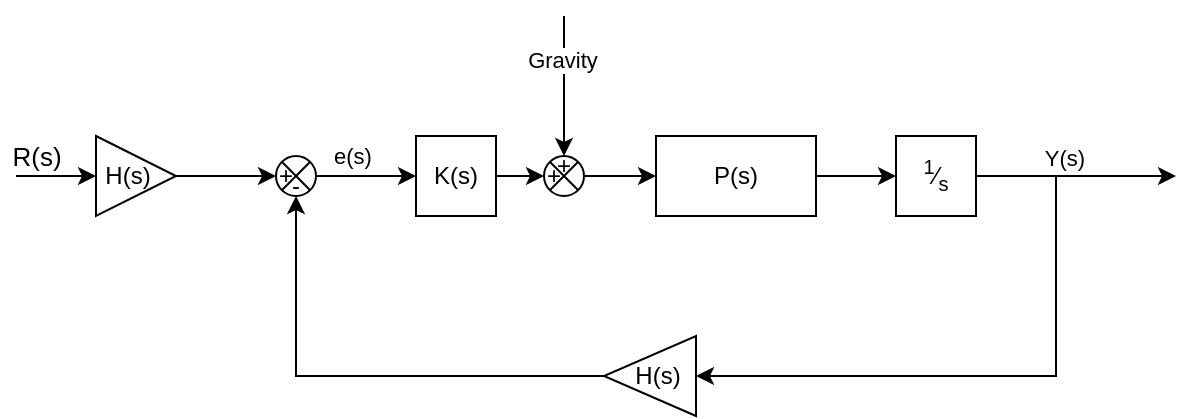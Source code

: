 <mxfile version="22.0.0" type="github">
  <diagram name="Page-1" id="ZImb_MyYqYFxsvIHfjOj">
    <mxGraphModel dx="550" dy="294" grid="1" gridSize="10" guides="1" tooltips="1" connect="1" arrows="1" fold="1" page="1" pageScale="1" pageWidth="827" pageHeight="1169" math="0" shadow="0">
      <root>
        <mxCell id="0" />
        <mxCell id="1" parent="0" />
        <mxCell id="VeYQora-GTSYb9Arf-ad-19" style="edgeStyle=orthogonalEdgeStyle;rounded=0;orthogonalLoop=1;jettySize=auto;html=1;exitX=1;exitY=0.5;exitDx=0;exitDy=0;entryX=0;entryY=0.5;entryDx=0;entryDy=0;" parent="1" source="VeYQora-GTSYb9Arf-ad-14" target="VeYQora-GTSYb9Arf-ad-15" edge="1">
          <mxGeometry relative="1" as="geometry" />
        </mxCell>
        <mxCell id="VeYQora-GTSYb9Arf-ad-14" value="P(s)" style="rounded=0;whiteSpace=wrap;html=1;" parent="1" vertex="1">
          <mxGeometry x="440" y="120" width="80" height="40" as="geometry" />
        </mxCell>
        <mxCell id="VeYQora-GTSYb9Arf-ad-17" style="edgeStyle=orthogonalEdgeStyle;rounded=0;orthogonalLoop=1;jettySize=auto;html=1;exitX=1;exitY=0.5;exitDx=0;exitDy=0;" parent="1" source="VeYQora-GTSYb9Arf-ad-15" edge="1">
          <mxGeometry relative="1" as="geometry">
            <mxPoint x="700" y="140" as="targetPoint" />
          </mxGeometry>
        </mxCell>
        <mxCell id="VeYQora-GTSYb9Arf-ad-38" value="Y(s)" style="edgeLabel;html=1;align=center;verticalAlign=middle;resizable=0;points=[];" parent="VeYQora-GTSYb9Arf-ad-17" vertex="1" connectable="0">
          <mxGeometry x="0.319" y="-2" relative="1" as="geometry">
            <mxPoint x="-22" y="-12" as="offset" />
          </mxGeometry>
        </mxCell>
        <mxCell id="VeYQora-GTSYb9Arf-ad-15" value="&lt;sup&gt;1&lt;/sup&gt;⁄&lt;sub&gt;s&lt;/sub&gt;" style="rounded=0;whiteSpace=wrap;html=1;" parent="1" vertex="1">
          <mxGeometry x="560" y="120" width="40" height="40" as="geometry" />
        </mxCell>
        <mxCell id="VeYQora-GTSYb9Arf-ad-20" style="edgeStyle=orthogonalEdgeStyle;rounded=0;orthogonalLoop=1;jettySize=auto;html=1;exitX=1;exitY=0.5;exitDx=0;exitDy=0;entryX=0;entryY=0.5;entryDx=0;entryDy=0;" parent="1" source="GzABox_54VeWQpShstAt-4" target="VeYQora-GTSYb9Arf-ad-14" edge="1">
          <mxGeometry relative="1" as="geometry">
            <mxPoint x="414.0" y="140" as="sourcePoint" />
          </mxGeometry>
        </mxCell>
        <mxCell id="VeYQora-GTSYb9Arf-ad-16" value="K(s)" style="rounded=0;whiteSpace=wrap;html=1;" parent="1" vertex="1">
          <mxGeometry x="320" y="120" width="40" height="40" as="geometry" />
        </mxCell>
        <mxCell id="VeYQora-GTSYb9Arf-ad-22" style="edgeStyle=orthogonalEdgeStyle;rounded=0;orthogonalLoop=1;jettySize=auto;html=1;entryX=0.5;entryY=1;entryDx=0;entryDy=0;exitX=1;exitY=0.5;exitDx=0;exitDy=0;" parent="1" source="VeYQora-GTSYb9Arf-ad-31" target="GzABox_54VeWQpShstAt-3" edge="1">
          <mxGeometry relative="1" as="geometry">
            <mxPoint x="400" y="261" as="sourcePoint" />
            <mxPoint x="260" y="160.0" as="targetPoint" />
          </mxGeometry>
        </mxCell>
        <mxCell id="VeYQora-GTSYb9Arf-ad-23" style="edgeStyle=orthogonalEdgeStyle;rounded=0;orthogonalLoop=1;jettySize=auto;html=1;exitX=1;exitY=0.5;exitDx=0;exitDy=0;entryX=0;entryY=0.5;entryDx=0;entryDy=0;" parent="1" source="GzABox_54VeWQpShstAt-1" target="VeYQora-GTSYb9Arf-ad-16" edge="1">
          <mxGeometry relative="1" as="geometry">
            <mxPoint x="280" y="140.0" as="sourcePoint" />
          </mxGeometry>
        </mxCell>
        <mxCell id="GzABox_54VeWQpShstAt-6" value="e(s)" style="edgeLabel;html=1;align=center;verticalAlign=middle;resizable=0;points=[];" vertex="1" connectable="0" parent="VeYQora-GTSYb9Arf-ad-23">
          <mxGeometry x="-0.275" y="-1" relative="1" as="geometry">
            <mxPoint y="-11" as="offset" />
          </mxGeometry>
        </mxCell>
        <mxCell id="VeYQora-GTSYb9Arf-ad-24" value="" style="endArrow=classic;html=1;rounded=0;entryX=0;entryY=0.5;entryDx=0;entryDy=0;" parent="1" target="VeYQora-GTSYb9Arf-ad-31" edge="1">
          <mxGeometry width="50" height="50" relative="1" as="geometry">
            <mxPoint x="640" y="140" as="sourcePoint" />
            <mxPoint x="590" y="250" as="targetPoint" />
            <Array as="points">
              <mxPoint x="640" y="240" />
            </Array>
          </mxGeometry>
        </mxCell>
        <mxCell id="VeYQora-GTSYb9Arf-ad-25" value="" style="endArrow=classic;html=1;rounded=0;entryX=0;entryY=0.5;entryDx=0;entryDy=0;" parent="1" target="GzABox_54VeWQpShstAt-2" edge="1" source="VeYQora-GTSYb9Arf-ad-26">
          <mxGeometry width="50" height="50" relative="1" as="geometry">
            <mxPoint x="160" y="140" as="sourcePoint" />
            <mxPoint x="240" y="140.0" as="targetPoint" />
          </mxGeometry>
        </mxCell>
        <mxCell id="VeYQora-GTSYb9Arf-ad-31" value="H(s)" style="triangle;whiteSpace=wrap;html=1;rotation=0;verticalAlign=middle;movable=1;resizable=1;rotatable=1;deletable=1;editable=1;locked=0;connectable=1;direction=west;spacingRight=-3;spacingLeft=5;" parent="1" vertex="1">
          <mxGeometry x="414" y="220" width="46" height="40" as="geometry" />
        </mxCell>
        <mxCell id="VeYQora-GTSYb9Arf-ad-33" value="" style="edgeStyle=orthogonalEdgeStyle;rounded=0;orthogonalLoop=1;jettySize=auto;html=1;exitX=1;exitY=0.5;exitDx=0;exitDy=0;entryX=0;entryY=0.5;entryDx=0;entryDy=0;" parent="1" source="VeYQora-GTSYb9Arf-ad-16" target="VeYQora-GTSYb9Arf-ad-40" edge="1">
          <mxGeometry relative="1" as="geometry">
            <mxPoint x="360" y="140" as="sourcePoint" />
            <mxPoint x="374.0" y="140" as="targetPoint" />
          </mxGeometry>
        </mxCell>
        <mxCell id="VeYQora-GTSYb9Arf-ad-34" value="" style="endArrow=classic;html=1;rounded=0;entryX=0.5;entryY=0;entryDx=0;entryDy=0;" parent="1" target="VeYQora-GTSYb9Arf-ad-41" edge="1">
          <mxGeometry width="50" height="50" relative="1" as="geometry">
            <mxPoint x="394" y="60" as="sourcePoint" />
            <mxPoint x="394" y="120" as="targetPoint" />
          </mxGeometry>
        </mxCell>
        <mxCell id="VeYQora-GTSYb9Arf-ad-35" value="Gravity" style="edgeLabel;html=1;align=center;verticalAlign=middle;resizable=0;points=[];" parent="VeYQora-GTSYb9Arf-ad-34" vertex="1" connectable="0">
          <mxGeometry x="-0.367" y="-1" relative="1" as="geometry">
            <mxPoint as="offset" />
          </mxGeometry>
        </mxCell>
        <mxCell id="VeYQora-GTSYb9Arf-ad-36" value="" style="endArrow=classic;html=1;rounded=0;entryX=0;entryY=0.5;entryDx=0;entryDy=0;" parent="1" edge="1" target="VeYQora-GTSYb9Arf-ad-26">
          <mxGeometry width="50" height="50" relative="1" as="geometry">
            <mxPoint x="120" y="140" as="sourcePoint" />
            <mxPoint x="120" y="140" as="targetPoint" />
          </mxGeometry>
        </mxCell>
        <mxCell id="VeYQora-GTSYb9Arf-ad-37" value="R(s)" style="edgeLabel;html=1;align=center;verticalAlign=middle;resizable=0;points=[];fontSize=13;" parent="VeYQora-GTSYb9Arf-ad-36" vertex="1" connectable="0">
          <mxGeometry x="-0.05" relative="1" as="geometry">
            <mxPoint x="-9" y="-10" as="offset" />
          </mxGeometry>
        </mxCell>
        <mxCell id="GzABox_54VeWQpShstAt-1" value="" style="shape=sumEllipse;perimeter=ellipsePerimeter;whiteSpace=wrap;html=1;backgroundOutline=1;" vertex="1" parent="1">
          <mxGeometry x="250" y="130" width="20" height="20" as="geometry" />
        </mxCell>
        <mxCell id="GzABox_54VeWQpShstAt-2" value="+" style="text;strokeColor=none;align=center;fillColor=none;html=1;verticalAlign=middle;whiteSpace=wrap;rounded=0;" vertex="1" parent="1">
          <mxGeometry x="250" y="135" width="10" height="10" as="geometry" />
        </mxCell>
        <mxCell id="GzABox_54VeWQpShstAt-3" value="-" style="text;strokeColor=none;align=center;fillColor=none;html=1;verticalAlign=middle;whiteSpace=wrap;rounded=0;" vertex="1" parent="1">
          <mxGeometry x="255" y="140" width="10" height="10" as="geometry" />
        </mxCell>
        <mxCell id="GzABox_54VeWQpShstAt-4" value="" style="shape=sumEllipse;perimeter=ellipsePerimeter;whiteSpace=wrap;html=1;backgroundOutline=1;" vertex="1" parent="1">
          <mxGeometry x="384" y="130" width="20" height="20" as="geometry" />
        </mxCell>
        <mxCell id="VeYQora-GTSYb9Arf-ad-40" value="+" style="text;strokeColor=none;align=center;fillColor=none;html=1;verticalAlign=middle;whiteSpace=wrap;rounded=0;" parent="1" vertex="1">
          <mxGeometry x="384" y="135" width="10" height="10" as="geometry" />
        </mxCell>
        <mxCell id="VeYQora-GTSYb9Arf-ad-41" value="+" style="text;strokeColor=none;align=center;fillColor=none;html=1;verticalAlign=middle;whiteSpace=wrap;rounded=0;" parent="1" vertex="1">
          <mxGeometry x="389" y="130" width="10" height="10" as="geometry" />
        </mxCell>
        <mxCell id="GzABox_54VeWQpShstAt-5" value="" style="endArrow=classic;html=1;rounded=0;entryX=0;entryY=0.5;entryDx=0;entryDy=0;" edge="1" parent="1" target="VeYQora-GTSYb9Arf-ad-26">
          <mxGeometry width="50" height="50" relative="1" as="geometry">
            <mxPoint x="160" y="140" as="sourcePoint" />
            <mxPoint x="250" y="140" as="targetPoint" />
          </mxGeometry>
        </mxCell>
        <mxCell id="VeYQora-GTSYb9Arf-ad-26" value="H(s)" style="triangle;whiteSpace=wrap;html=1;spacingLeft=-8;" parent="1" vertex="1">
          <mxGeometry x="160" y="120" width="40" height="40" as="geometry" />
        </mxCell>
      </root>
    </mxGraphModel>
  </diagram>
</mxfile>
